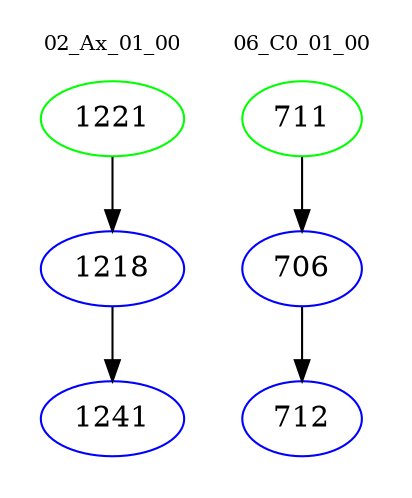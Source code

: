 digraph{
subgraph cluster_0 {
color = white
label = "02_Ax_01_00";
fontsize=10;
T0_1221 [label="1221", color="green"]
T0_1221 -> T0_1218 [color="black"]
T0_1218 [label="1218", color="blue"]
T0_1218 -> T0_1241 [color="black"]
T0_1241 [label="1241", color="blue"]
}
subgraph cluster_1 {
color = white
label = "06_C0_01_00";
fontsize=10;
T1_711 [label="711", color="green"]
T1_711 -> T1_706 [color="black"]
T1_706 [label="706", color="blue"]
T1_706 -> T1_712 [color="black"]
T1_712 [label="712", color="blue"]
}
}
